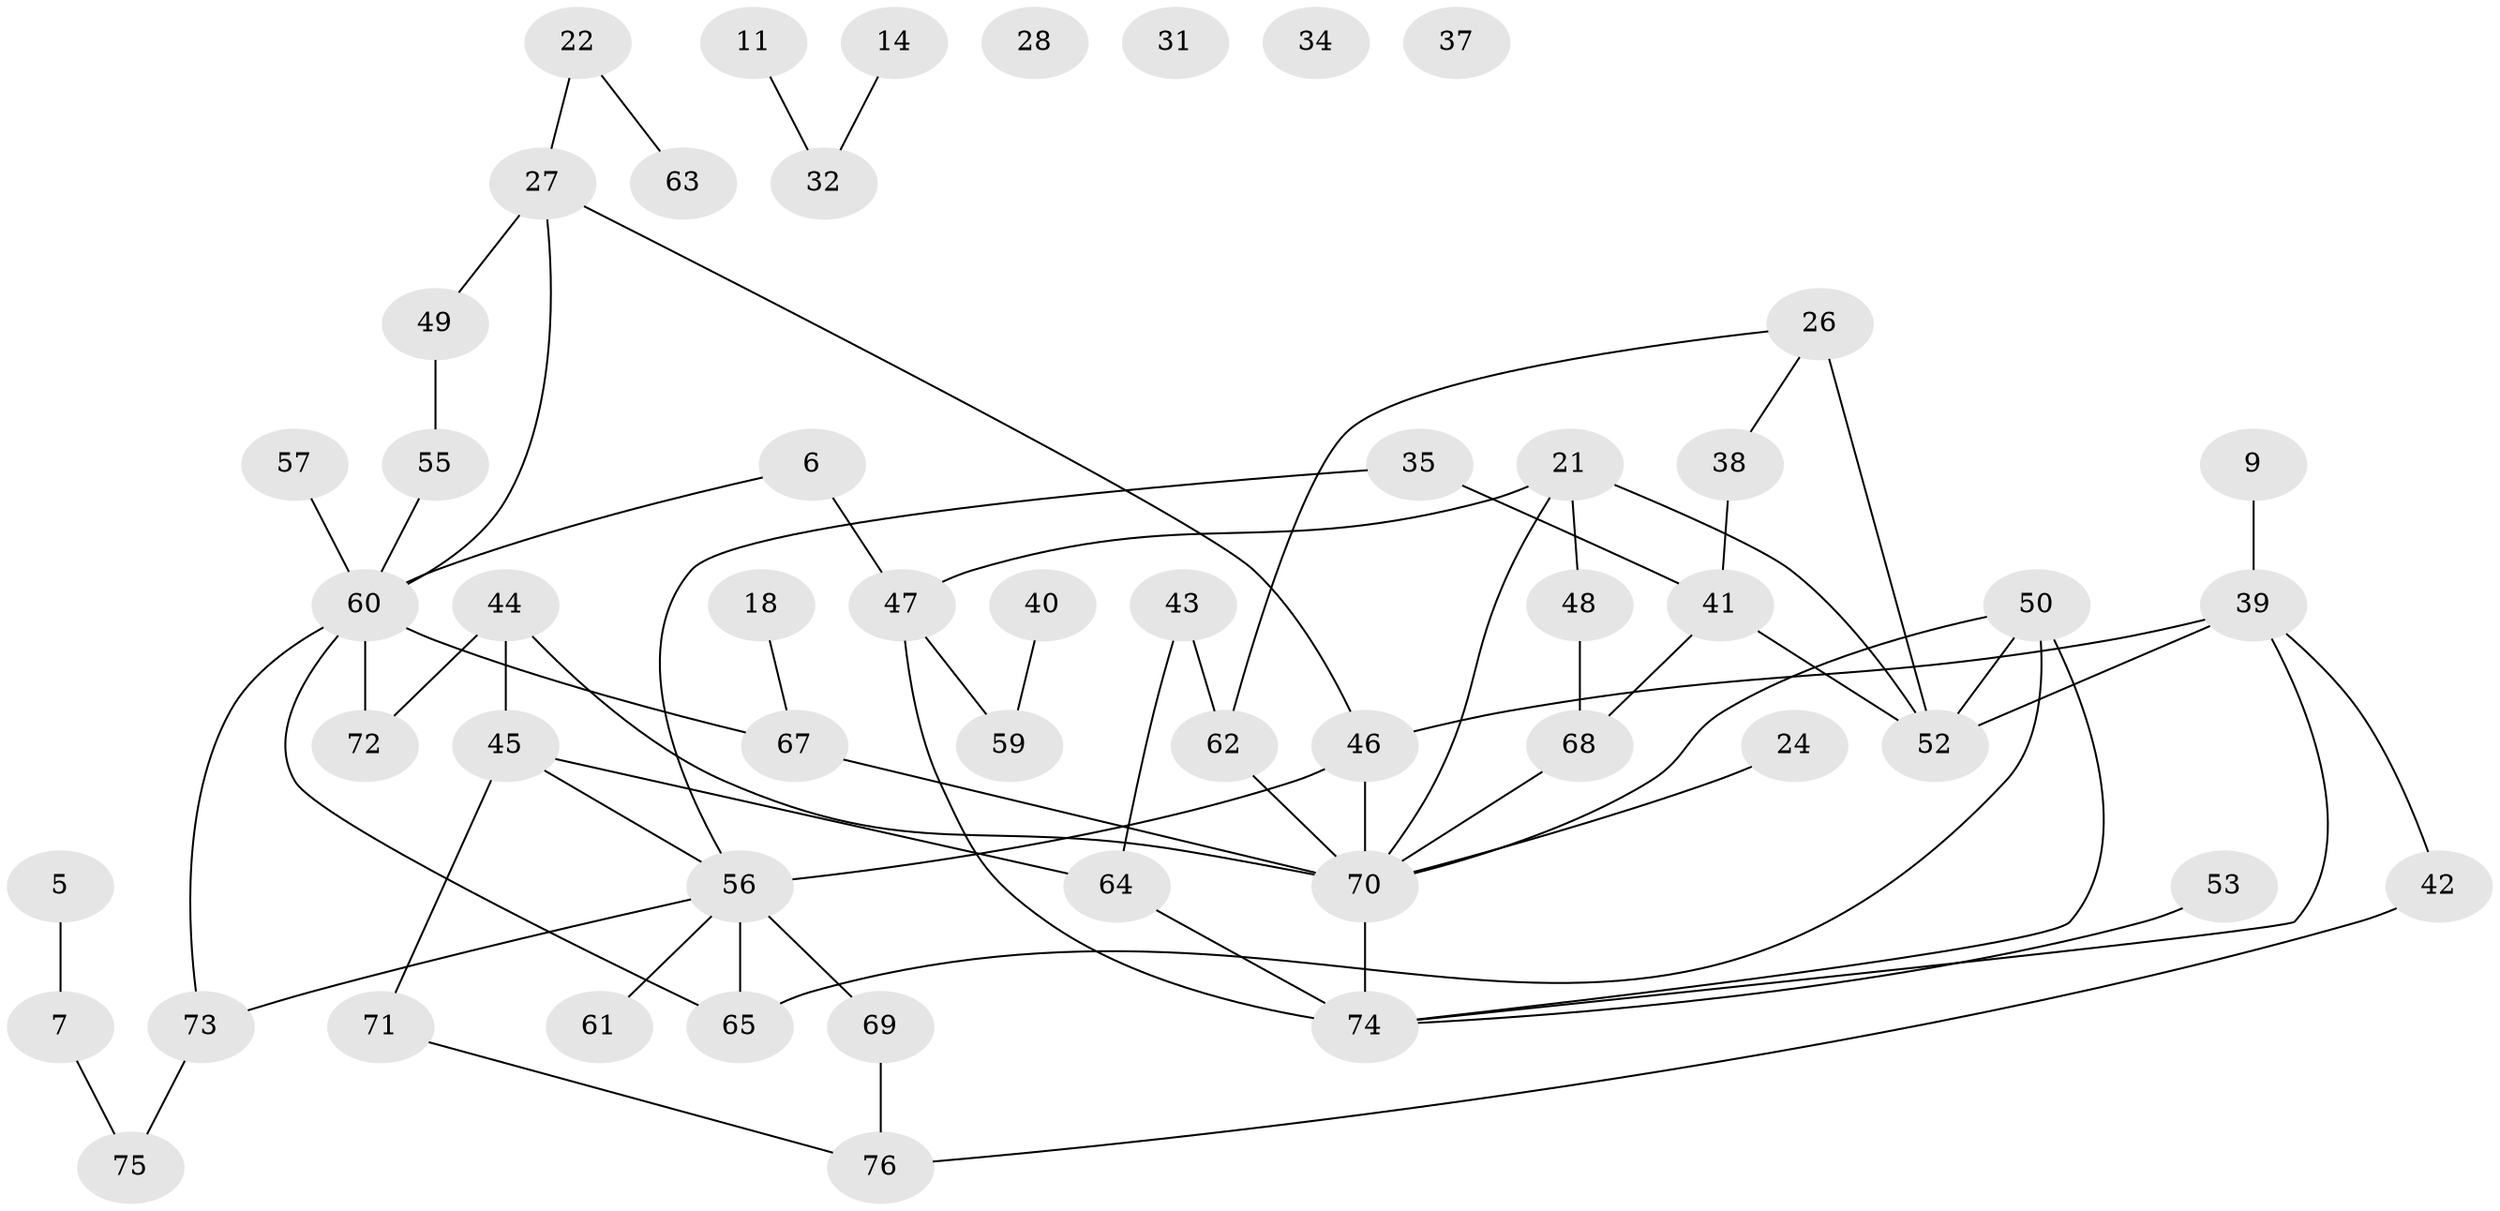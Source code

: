 // original degree distribution, {6: 0.039473684210526314, 1: 0.17105263157894737, 3: 0.2631578947368421, 4: 0.15789473684210525, 2: 0.25, 5: 0.05263157894736842, 0: 0.05263157894736842, 7: 0.013157894736842105}
// Generated by graph-tools (version 1.1) at 2025/43/03/04/25 21:43:19]
// undirected, 53 vertices, 69 edges
graph export_dot {
graph [start="1"]
  node [color=gray90,style=filled];
  5;
  6;
  7;
  9;
  11;
  14;
  18;
  21 [super="+2"];
  22;
  24;
  26 [super="+13"];
  27;
  28;
  31;
  32;
  34;
  35;
  37;
  38;
  39 [super="+12"];
  40;
  41;
  42;
  43;
  44;
  45;
  46 [super="+10+29"];
  47;
  48;
  49;
  50 [super="+36"];
  52;
  53;
  55;
  56 [super="+3+1"];
  57;
  59;
  60 [super="+15+17+30+58"];
  61;
  62;
  63;
  64;
  65;
  67;
  68 [super="+8"];
  69;
  70 [super="+51+66"];
  71;
  72;
  73;
  74 [super="+23+54"];
  75;
  76;
  5 -- 7;
  6 -- 47;
  6 -- 60;
  7 -- 75;
  9 -- 39;
  11 -- 32;
  14 -- 32;
  18 -- 67;
  21 -- 47;
  21 -- 48;
  21 -- 52;
  21 -- 70;
  22 -- 27;
  22 -- 63;
  24 -- 70;
  26 -- 38;
  26 -- 52 [weight=2];
  26 -- 62;
  27 -- 49;
  27 -- 46;
  27 -- 60;
  35 -- 41;
  35 -- 56;
  38 -- 41;
  39 -- 52;
  39 -- 46;
  39 -- 42;
  39 -- 74;
  40 -- 59;
  41 -- 52;
  41 -- 68 [weight=2];
  42 -- 76;
  43 -- 62;
  43 -- 64;
  44 -- 45;
  44 -- 72;
  44 -- 70;
  45 -- 64;
  45 -- 71;
  45 -- 56;
  46 -- 70 [weight=2];
  46 -- 56 [weight=3];
  47 -- 59;
  47 -- 74;
  48 -- 68;
  49 -- 55;
  50 -- 65;
  50 -- 70;
  50 -- 52;
  50 -- 74;
  53 -- 74;
  55 -- 60;
  56 -- 65;
  56 -- 69;
  56 -- 61;
  56 -- 73;
  57 -- 60;
  60 -- 67 [weight=3];
  60 -- 73;
  60 -- 65;
  60 -- 72;
  62 -- 70;
  64 -- 74;
  67 -- 70 [weight=3];
  68 -- 70;
  69 -- 76;
  70 -- 74 [weight=2];
  71 -- 76;
  73 -- 75;
}
